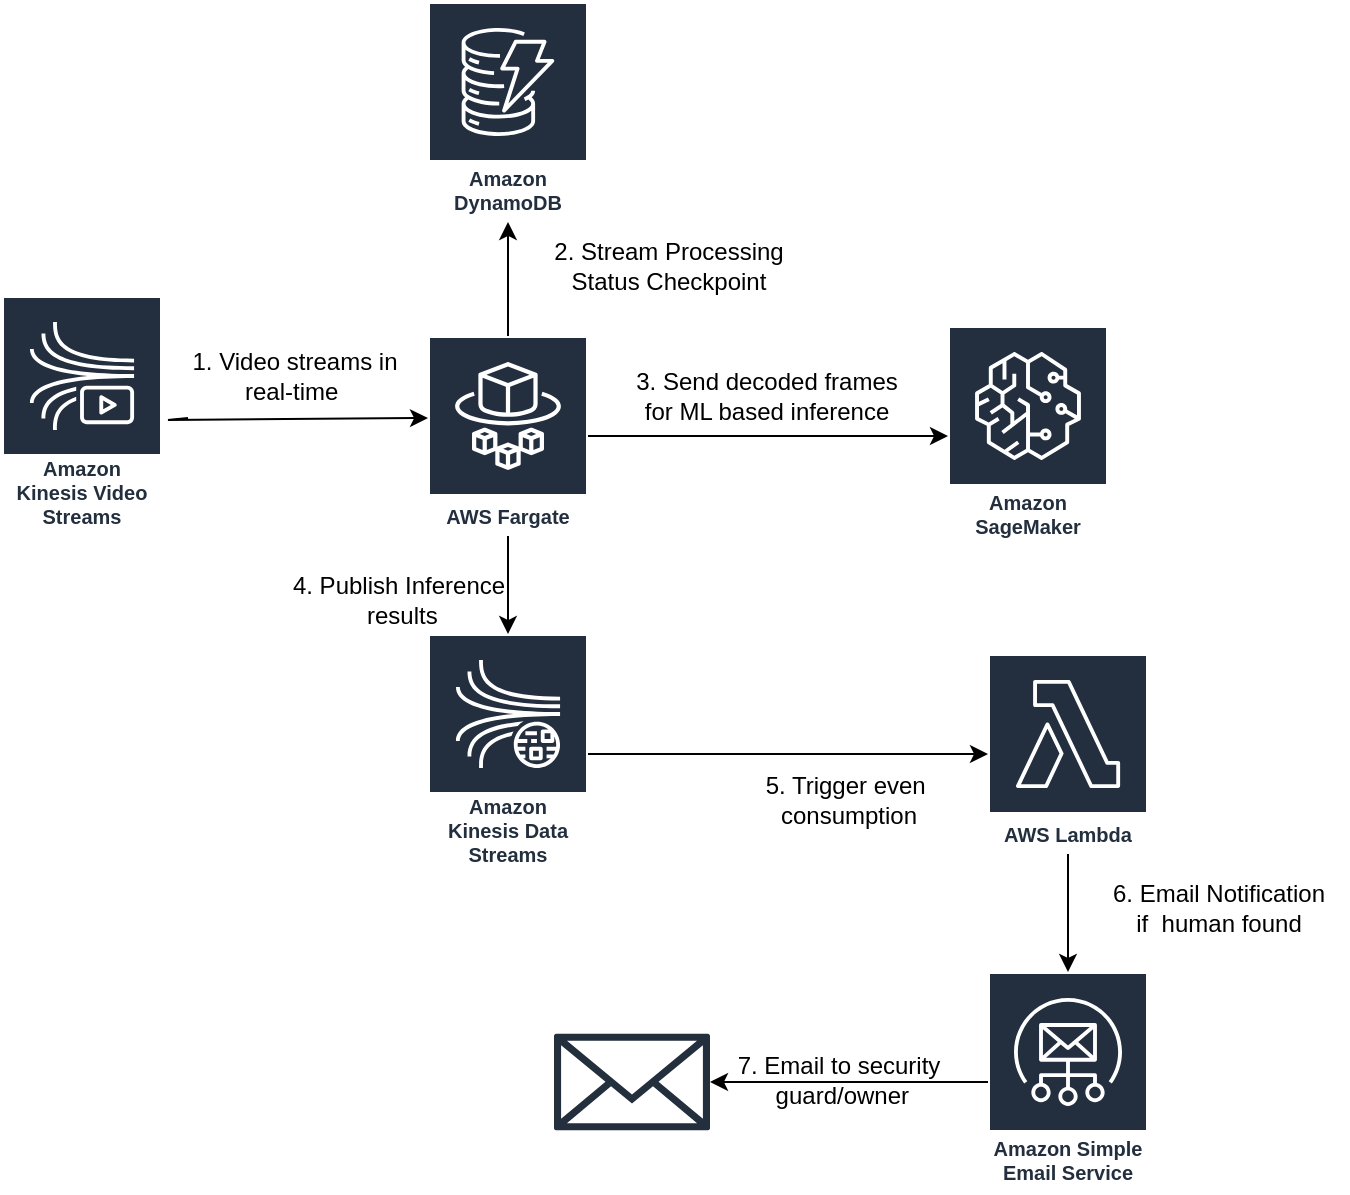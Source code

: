<mxfile version="20.1.1" type="github">
  <diagram id="C5RBs43oDa-KdzZeNtuy" name="Page-1">
    <mxGraphModel dx="946" dy="1673" grid="1" gridSize="10" guides="1" tooltips="1" connect="1" arrows="1" fold="1" page="1" pageScale="1" pageWidth="827" pageHeight="1169" math="0" shadow="0">
      <root>
        <mxCell id="WIyWlLk6GJQsqaUBKTNV-0" />
        <mxCell id="WIyWlLk6GJQsqaUBKTNV-1" parent="WIyWlLk6GJQsqaUBKTNV-0" />
        <mxCell id="3UhpRsMbbu9_3w0wm78r-3" value="Amazon DynamoDB" style="sketch=0;outlineConnect=0;fontColor=#232F3E;gradientColor=none;strokeColor=#ffffff;fillColor=#232F3E;dashed=0;verticalLabelPosition=middle;verticalAlign=bottom;align=center;html=1;whiteSpace=wrap;fontSize=10;fontStyle=1;spacing=3;shape=mxgraph.aws4.productIcon;prIcon=mxgraph.aws4.dynamodb;" vertex="1" parent="WIyWlLk6GJQsqaUBKTNV-1">
          <mxGeometry x="320" y="-79" width="80" height="110" as="geometry" />
        </mxCell>
        <mxCell id="3UhpRsMbbu9_3w0wm78r-4" value="Amazon SageMaker" style="sketch=0;outlineConnect=0;fontColor=#232F3E;gradientColor=none;strokeColor=#ffffff;fillColor=#232F3E;dashed=0;verticalLabelPosition=middle;verticalAlign=bottom;align=center;html=1;whiteSpace=wrap;fontSize=10;fontStyle=1;spacing=3;shape=mxgraph.aws4.productIcon;prIcon=mxgraph.aws4.sagemaker;" vertex="1" parent="WIyWlLk6GJQsqaUBKTNV-1">
          <mxGeometry x="580" y="83" width="80" height="110" as="geometry" />
        </mxCell>
        <mxCell id="3UhpRsMbbu9_3w0wm78r-10" value="" style="edgeStyle=orthogonalEdgeStyle;rounded=0;orthogonalLoop=1;jettySize=auto;html=1;" edge="1" parent="WIyWlLk6GJQsqaUBKTNV-1" source="3UhpRsMbbu9_3w0wm78r-5" target="3UhpRsMbbu9_3w0wm78r-3">
          <mxGeometry relative="1" as="geometry" />
        </mxCell>
        <mxCell id="3UhpRsMbbu9_3w0wm78r-16" value="" style="edgeStyle=orthogonalEdgeStyle;rounded=0;orthogonalLoop=1;jettySize=auto;html=1;" edge="1" parent="WIyWlLk6GJQsqaUBKTNV-1" source="3UhpRsMbbu9_3w0wm78r-5" target="3UhpRsMbbu9_3w0wm78r-4">
          <mxGeometry relative="1" as="geometry" />
        </mxCell>
        <mxCell id="3UhpRsMbbu9_3w0wm78r-19" value="" style="edgeStyle=orthogonalEdgeStyle;rounded=0;orthogonalLoop=1;jettySize=auto;html=1;" edge="1" parent="WIyWlLk6GJQsqaUBKTNV-1" source="3UhpRsMbbu9_3w0wm78r-5" target="3UhpRsMbbu9_3w0wm78r-18">
          <mxGeometry relative="1" as="geometry" />
        </mxCell>
        <mxCell id="3UhpRsMbbu9_3w0wm78r-5" value="AWS Fargate" style="sketch=0;outlineConnect=0;fontColor=#232F3E;gradientColor=none;strokeColor=#ffffff;fillColor=#232F3E;dashed=0;verticalLabelPosition=middle;verticalAlign=bottom;align=center;html=1;whiteSpace=wrap;fontSize=10;fontStyle=1;spacing=3;shape=mxgraph.aws4.productIcon;prIcon=mxgraph.aws4.fargate;" vertex="1" parent="WIyWlLk6GJQsqaUBKTNV-1">
          <mxGeometry x="320" y="88" width="80" height="100" as="geometry" />
        </mxCell>
        <mxCell id="3UhpRsMbbu9_3w0wm78r-8" value="" style="endArrow=classic;html=1;rounded=0;" edge="1" parent="WIyWlLk6GJQsqaUBKTNV-1">
          <mxGeometry width="50" height="50" relative="1" as="geometry">
            <mxPoint x="200" y="129" as="sourcePoint" />
            <mxPoint x="320" y="129" as="targetPoint" />
            <Array as="points">
              <mxPoint x="190" y="130" />
            </Array>
          </mxGeometry>
        </mxCell>
        <mxCell id="3UhpRsMbbu9_3w0wm78r-32" value="" style="edgeStyle=orthogonalEdgeStyle;rounded=0;orthogonalLoop=1;jettySize=auto;html=1;" edge="1" parent="WIyWlLk6GJQsqaUBKTNV-1" source="3UhpRsMbbu9_3w0wm78r-14" target="3UhpRsMbbu9_3w0wm78r-31">
          <mxGeometry relative="1" as="geometry" />
        </mxCell>
        <mxCell id="3UhpRsMbbu9_3w0wm78r-14" value="AWS Lambda" style="sketch=0;outlineConnect=0;fontColor=#232F3E;gradientColor=none;strokeColor=#ffffff;fillColor=#232F3E;dashed=0;verticalLabelPosition=middle;verticalAlign=bottom;align=center;html=1;whiteSpace=wrap;fontSize=10;fontStyle=1;spacing=3;shape=mxgraph.aws4.productIcon;prIcon=mxgraph.aws4.lambda;" vertex="1" parent="WIyWlLk6GJQsqaUBKTNV-1">
          <mxGeometry x="600" y="247" width="80" height="100" as="geometry" />
        </mxCell>
        <mxCell id="3UhpRsMbbu9_3w0wm78r-17" value="Amazon Kinesis Video Streams" style="sketch=0;outlineConnect=0;fontColor=#232F3E;gradientColor=none;strokeColor=#ffffff;fillColor=#232F3E;dashed=0;verticalLabelPosition=middle;verticalAlign=bottom;align=center;html=1;whiteSpace=wrap;fontSize=10;fontStyle=1;spacing=3;shape=mxgraph.aws4.productIcon;prIcon=mxgraph.aws4.kinesis_video_streams;" vertex="1" parent="WIyWlLk6GJQsqaUBKTNV-1">
          <mxGeometry x="107" y="68" width="80" height="120" as="geometry" />
        </mxCell>
        <mxCell id="3UhpRsMbbu9_3w0wm78r-23" value="" style="edgeStyle=orthogonalEdgeStyle;rounded=0;orthogonalLoop=1;jettySize=auto;html=1;entryX=0;entryY=0.5;entryDx=0;entryDy=0;entryPerimeter=0;" edge="1" parent="WIyWlLk6GJQsqaUBKTNV-1" source="3UhpRsMbbu9_3w0wm78r-18" target="3UhpRsMbbu9_3w0wm78r-14">
          <mxGeometry relative="1" as="geometry">
            <mxPoint x="550" y="304" as="targetPoint" />
          </mxGeometry>
        </mxCell>
        <mxCell id="3UhpRsMbbu9_3w0wm78r-18" value="Amazon Kinesis Data Streams" style="sketch=0;outlineConnect=0;fontColor=#232F3E;gradientColor=none;strokeColor=#ffffff;fillColor=#232F3E;dashed=0;verticalLabelPosition=middle;verticalAlign=bottom;align=center;html=1;whiteSpace=wrap;fontSize=10;fontStyle=1;spacing=3;shape=mxgraph.aws4.productIcon;prIcon=mxgraph.aws4.kinesis_data_streams;" vertex="1" parent="WIyWlLk6GJQsqaUBKTNV-1">
          <mxGeometry x="320" y="237" width="80" height="120" as="geometry" />
        </mxCell>
        <mxCell id="3UhpRsMbbu9_3w0wm78r-24" value="1. Video streams in &lt;br&gt;real-time&amp;nbsp;" style="text;html=1;resizable=0;autosize=1;align=center;verticalAlign=middle;points=[];fillColor=none;strokeColor=none;rounded=0;" vertex="1" parent="WIyWlLk6GJQsqaUBKTNV-1">
          <mxGeometry x="188" y="88" width="130" height="40" as="geometry" />
        </mxCell>
        <mxCell id="3UhpRsMbbu9_3w0wm78r-25" value="2. Stream Processing &lt;br&gt;Status Checkpoint" style="text;html=1;resizable=0;autosize=1;align=center;verticalAlign=middle;points=[];fillColor=none;strokeColor=none;rounded=0;" vertex="1" parent="WIyWlLk6GJQsqaUBKTNV-1">
          <mxGeometry x="370" y="33" width="140" height="40" as="geometry" />
        </mxCell>
        <mxCell id="3UhpRsMbbu9_3w0wm78r-26" value="3. Send decoded frames &lt;br&gt;for ML based inference" style="text;html=1;resizable=0;autosize=1;align=center;verticalAlign=middle;points=[];fillColor=none;strokeColor=none;rounded=0;" vertex="1" parent="WIyWlLk6GJQsqaUBKTNV-1">
          <mxGeometry x="414" y="98" width="150" height="40" as="geometry" />
        </mxCell>
        <mxCell id="3UhpRsMbbu9_3w0wm78r-27" value="4. Publish Inference&lt;br&gt;&amp;nbsp;results" style="text;html=1;resizable=0;autosize=1;align=center;verticalAlign=middle;points=[];fillColor=none;strokeColor=none;rounded=0;" vertex="1" parent="WIyWlLk6GJQsqaUBKTNV-1">
          <mxGeometry x="240" y="200" width="130" height="40" as="geometry" />
        </mxCell>
        <mxCell id="3UhpRsMbbu9_3w0wm78r-28" value="5. Trigger even&amp;nbsp;&lt;br&gt;consumption" style="text;html=1;resizable=0;autosize=1;align=center;verticalAlign=middle;points=[];fillColor=none;strokeColor=none;rounded=0;" vertex="1" parent="WIyWlLk6GJQsqaUBKTNV-1">
          <mxGeometry x="475" y="300" width="110" height="40" as="geometry" />
        </mxCell>
        <mxCell id="3UhpRsMbbu9_3w0wm78r-30" value="" style="sketch=0;outlineConnect=0;fontColor=#232F3E;gradientColor=none;fillColor=#232F3D;strokeColor=none;dashed=0;verticalLabelPosition=bottom;verticalAlign=top;align=center;html=1;fontSize=12;fontStyle=0;aspect=fixed;pointerEvents=1;shape=mxgraph.aws4.email_2;" vertex="1" parent="WIyWlLk6GJQsqaUBKTNV-1">
          <mxGeometry x="383" y="436.5" width="78" height="49" as="geometry" />
        </mxCell>
        <mxCell id="3UhpRsMbbu9_3w0wm78r-33" value="" style="edgeStyle=orthogonalEdgeStyle;rounded=0;orthogonalLoop=1;jettySize=auto;html=1;" edge="1" parent="WIyWlLk6GJQsqaUBKTNV-1" source="3UhpRsMbbu9_3w0wm78r-31" target="3UhpRsMbbu9_3w0wm78r-30">
          <mxGeometry relative="1" as="geometry" />
        </mxCell>
        <mxCell id="3UhpRsMbbu9_3w0wm78r-31" value="Amazon Simple Email Service" style="sketch=0;outlineConnect=0;fontColor=#232F3E;gradientColor=none;strokeColor=#ffffff;fillColor=#232F3E;dashed=0;verticalLabelPosition=middle;verticalAlign=bottom;align=center;html=1;whiteSpace=wrap;fontSize=10;fontStyle=1;spacing=3;shape=mxgraph.aws4.productIcon;prIcon=mxgraph.aws4.simple_email_service;" vertex="1" parent="WIyWlLk6GJQsqaUBKTNV-1">
          <mxGeometry x="600" y="406" width="80" height="110" as="geometry" />
        </mxCell>
        <mxCell id="3UhpRsMbbu9_3w0wm78r-34" value="6. Email Notification &lt;br&gt;if&amp;nbsp; human found" style="text;html=1;resizable=0;autosize=1;align=center;verticalAlign=middle;points=[];fillColor=none;strokeColor=none;rounded=0;" vertex="1" parent="WIyWlLk6GJQsqaUBKTNV-1">
          <mxGeometry x="650" y="354" width="130" height="40" as="geometry" />
        </mxCell>
        <mxCell id="3UhpRsMbbu9_3w0wm78r-35" value="7. Email to security&lt;br&gt;&amp;nbsp;guard/owner" style="text;html=1;resizable=0;autosize=1;align=center;verticalAlign=middle;points=[];fillColor=none;strokeColor=none;rounded=0;" vertex="1" parent="WIyWlLk6GJQsqaUBKTNV-1">
          <mxGeometry x="465" y="440" width="120" height="40" as="geometry" />
        </mxCell>
      </root>
    </mxGraphModel>
  </diagram>
</mxfile>
